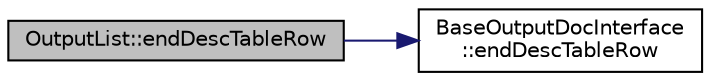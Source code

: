 digraph "OutputList::endDescTableRow"
{
 // LATEX_PDF_SIZE
  edge [fontname="Helvetica",fontsize="10",labelfontname="Helvetica",labelfontsize="10"];
  node [fontname="Helvetica",fontsize="10",shape=record];
  rankdir="LR";
  Node1 [label="OutputList::endDescTableRow",height=0.2,width=0.4,color="black", fillcolor="grey75", style="filled", fontcolor="black",tooltip=" "];
  Node1 -> Node2 [color="midnightblue",fontsize="10",style="solid",fontname="Helvetica"];
  Node2 [label="BaseOutputDocInterface\l::endDescTableRow",height=0.2,width=0.4,color="black", fillcolor="white", style="filled",URL="$classBaseOutputDocInterface.html#ab90efab0f38bbced65583c5e1840c545",tooltip=" "];
}

